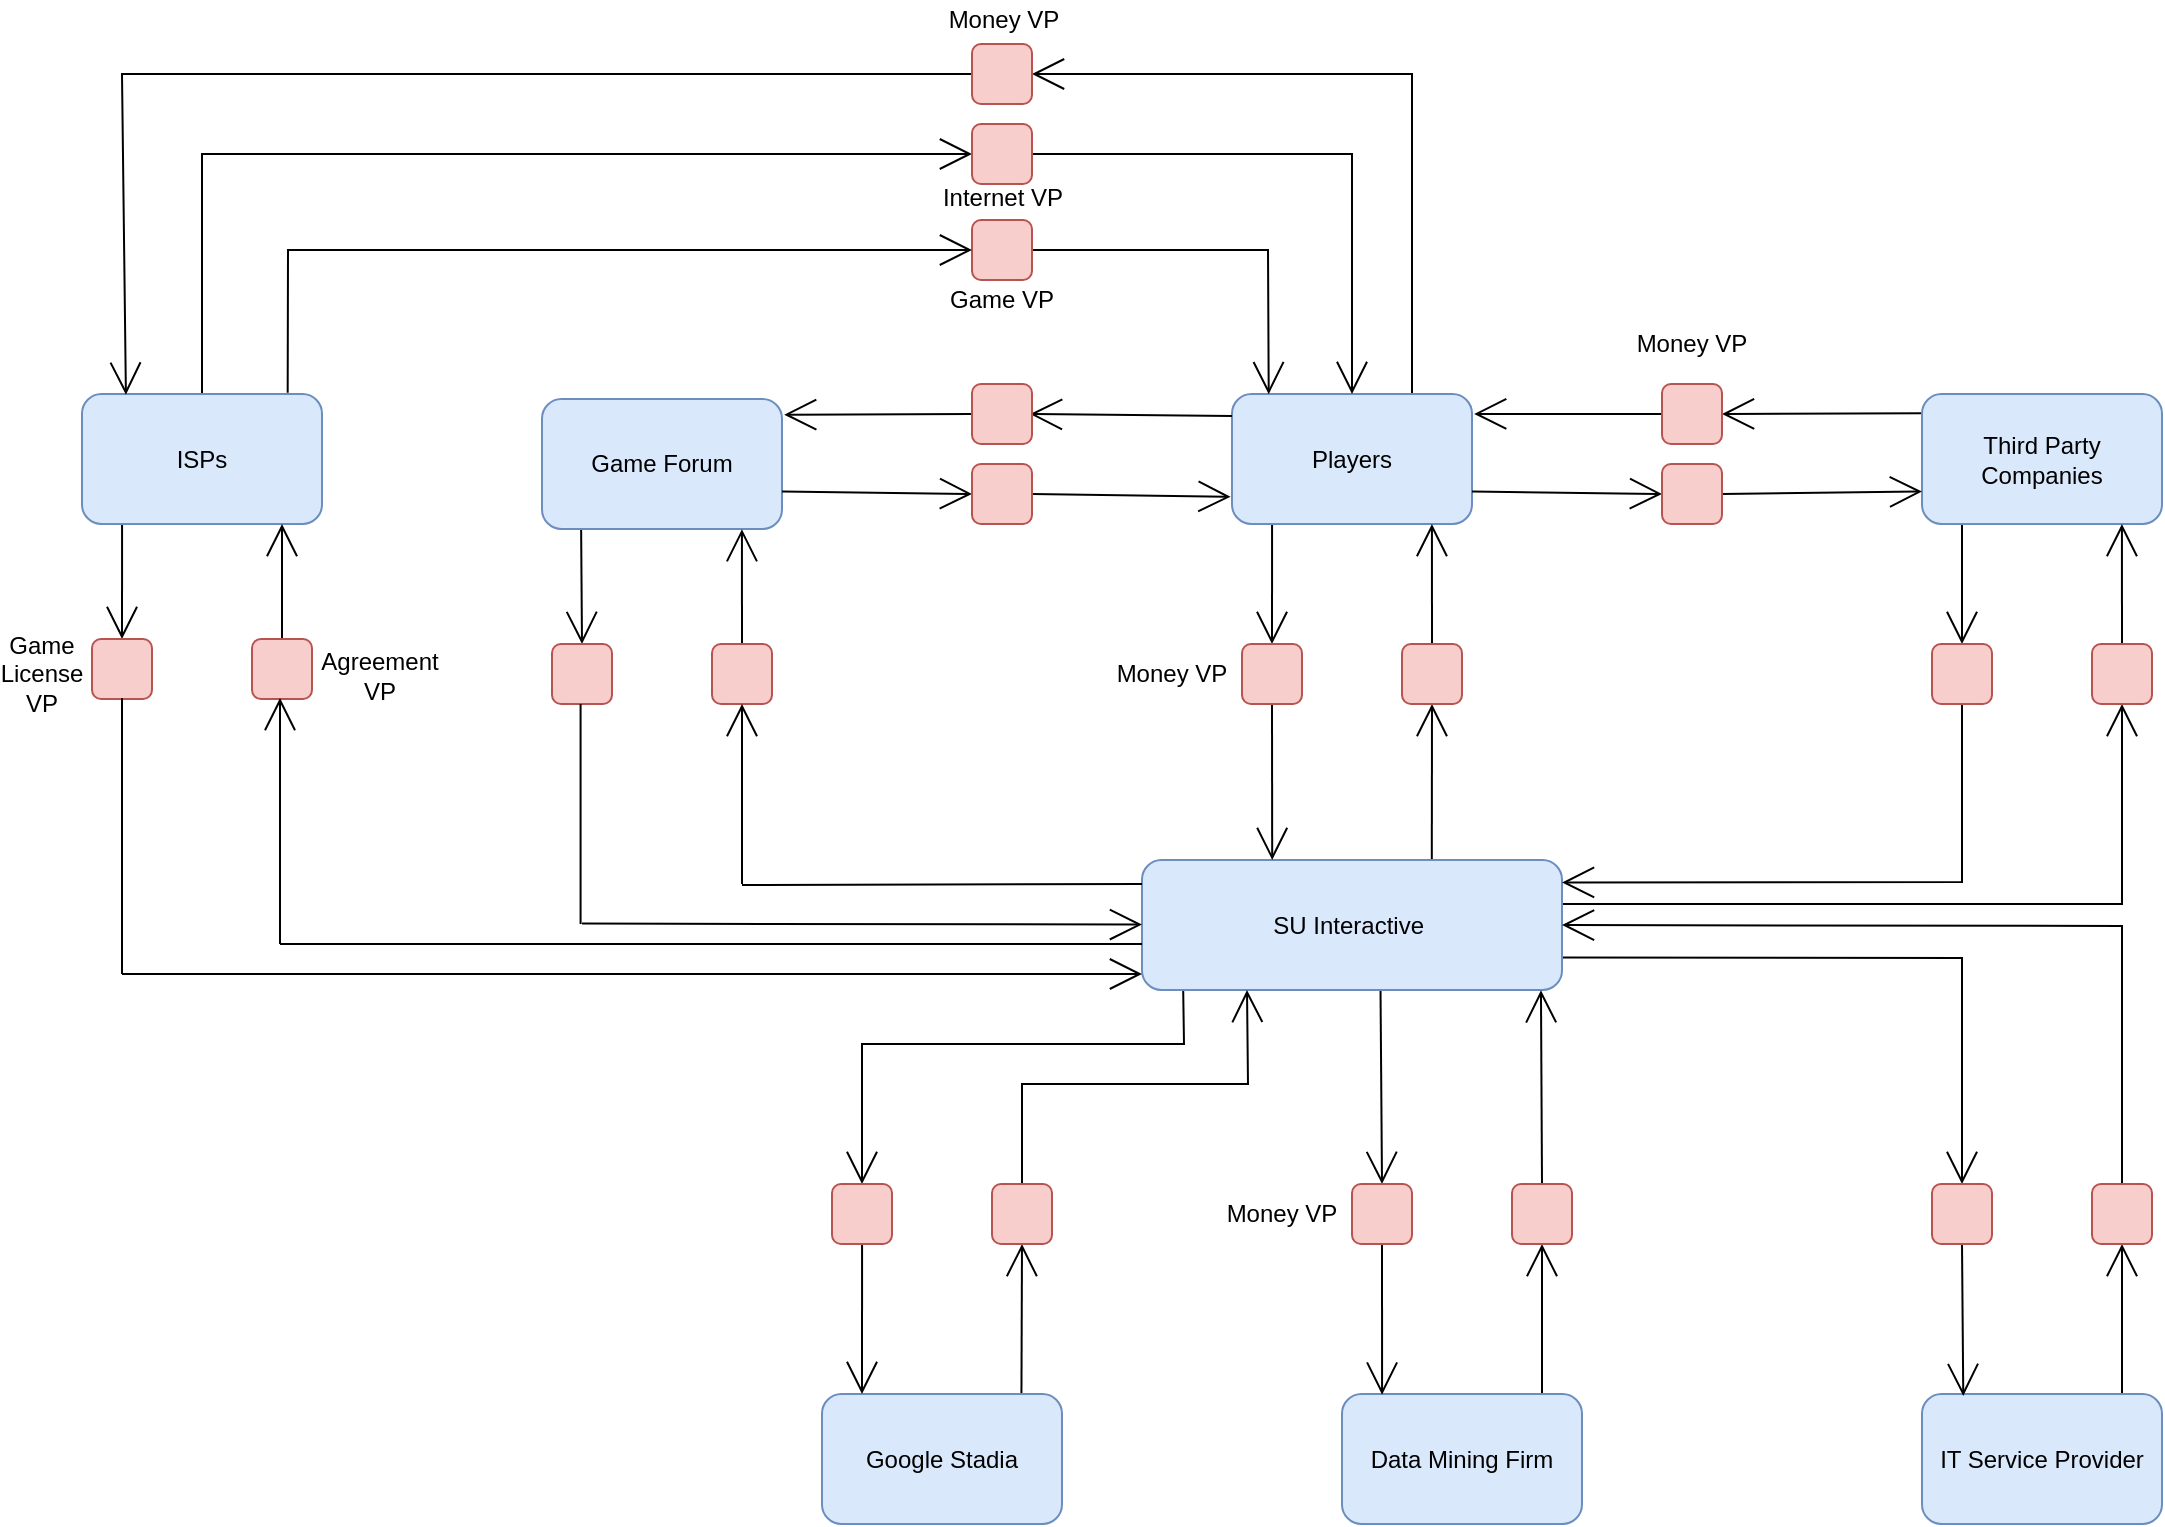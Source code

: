 <mxfile version="15.3.5" type="github">
  <diagram id="YZgY8PRbevDKH5y3TZCo" name="Page-1">
    <mxGraphModel dx="1702" dy="390" grid="1" gridSize="10" guides="1" tooltips="1" connect="1" arrows="1" fold="1" page="1" pageScale="1" pageWidth="850" pageHeight="1100" math="0" shadow="0">
      <root>
        <mxCell id="0" />
        <mxCell id="1" parent="0" />
        <mxCell id="_d9_GQ4u8QB0am2_EuMo-89" style="edgeStyle=none;rounded=0;jumpSize=1;orthogonalLoop=1;jettySize=auto;html=1;entryX=0.5;entryY=1;entryDx=0;entryDy=0;endArrow=open;startSize=14;endSize=14;sourcePerimeterSpacing=8;targetPerimeterSpacing=8;" edge="1" parent="1" target="WiA4mhiuNk-QAXQjQzbL-15">
          <mxGeometry relative="1" as="geometry">
            <mxPoint x="810" y="765" as="sourcePoint" />
          </mxGeometry>
        </mxCell>
        <mxCell id="WiA4mhiuNk-QAXQjQzbL-6" value="IT Service Provider" style="rounded=1;whiteSpace=wrap;html=1;hachureGap=4;pointerEvents=0;fillColor=#dae8fc;strokeColor=#6c8ebf;" parent="1" vertex="1">
          <mxGeometry x="710" y="765" width="120" height="65" as="geometry" />
        </mxCell>
        <mxCell id="WiA4mhiuNk-QAXQjQzbL-7" style="edgeStyle=none;curved=1;rounded=0;orthogonalLoop=1;jettySize=auto;html=1;endArrow=open;startSize=14;endSize=14;sourcePerimeterSpacing=8;targetPerimeterSpacing=8;exitX=0.69;exitY=0;exitDx=0;exitDy=0;exitPerimeter=0;entryX=0.5;entryY=1;entryDx=0;entryDy=0;" parent="1" source="WiA4mhiuNk-QAXQjQzbL-1" target="WiA4mhiuNk-QAXQjQzbL-8" edge="1">
          <mxGeometry relative="1" as="geometry">
            <mxPoint x="440" y="470" as="targetPoint" />
            <mxPoint x="480" y="492" as="sourcePoint" />
            <Array as="points" />
          </mxGeometry>
        </mxCell>
        <mxCell id="_d9_GQ4u8QB0am2_EuMo-30" value="" style="edgeStyle=none;rounded=0;jumpSize=1;orthogonalLoop=1;jettySize=auto;html=1;endArrow=open;startSize=14;endSize=14;sourcePerimeterSpacing=8;targetPerimeterSpacing=8;exitX=0.306;exitY=1.001;exitDx=0;exitDy=0;exitPerimeter=0;entryX=0.5;entryY=0;entryDx=0;entryDy=0;" edge="1" parent="1" target="WiA4mhiuNk-QAXQjQzbL-18">
          <mxGeometry relative="1" as="geometry">
            <mxPoint x="439.26" y="563.065" as="sourcePoint" />
          </mxGeometry>
        </mxCell>
        <mxCell id="_d9_GQ4u8QB0am2_EuMo-59" style="edgeStyle=none;rounded=0;jumpSize=1;orthogonalLoop=1;jettySize=auto;html=1;exitX=0.098;exitY=0.985;exitDx=0;exitDy=0;entryX=0.5;entryY=0;entryDx=0;entryDy=0;endArrow=open;startSize=14;endSize=14;sourcePerimeterSpacing=8;targetPerimeterSpacing=8;exitPerimeter=0;" edge="1" parent="1" source="WiA4mhiuNk-QAXQjQzbL-1" target="LYS-56mlYmuFWo8kIEcu-23">
          <mxGeometry relative="1" as="geometry">
            <Array as="points">
              <mxPoint x="341" y="590" />
              <mxPoint x="180" y="590" />
            </Array>
          </mxGeometry>
        </mxCell>
        <mxCell id="_d9_GQ4u8QB0am2_EuMo-84" style="edgeStyle=none;rounded=0;jumpSize=1;orthogonalLoop=1;jettySize=auto;html=1;exitX=1.002;exitY=0.338;exitDx=0;exitDy=0;entryX=0.5;entryY=1;entryDx=0;entryDy=0;endArrow=open;startSize=14;endSize=14;sourcePerimeterSpacing=8;targetPerimeterSpacing=8;exitPerimeter=0;" edge="1" parent="1" source="WiA4mhiuNk-QAXQjQzbL-1" target="LYS-56mlYmuFWo8kIEcu-3">
          <mxGeometry relative="1" as="geometry">
            <Array as="points">
              <mxPoint x="810" y="520" />
            </Array>
          </mxGeometry>
        </mxCell>
        <mxCell id="_d9_GQ4u8QB0am2_EuMo-86" style="edgeStyle=none;rounded=0;jumpSize=1;orthogonalLoop=1;jettySize=auto;html=1;exitX=1;exitY=0.75;exitDx=0;exitDy=0;entryX=0.5;entryY=0;entryDx=0;entryDy=0;endArrow=open;startSize=14;endSize=14;sourcePerimeterSpacing=8;targetPerimeterSpacing=8;" edge="1" parent="1" source="WiA4mhiuNk-QAXQjQzbL-1" target="WiA4mhiuNk-QAXQjQzbL-16">
          <mxGeometry relative="1" as="geometry">
            <Array as="points">
              <mxPoint x="730" y="547" />
            </Array>
          </mxGeometry>
        </mxCell>
        <mxCell id="WiA4mhiuNk-QAXQjQzbL-1" value="SU Interactive&amp;nbsp;" style="rounded=1;whiteSpace=wrap;html=1;hachureGap=4;pointerEvents=0;fillColor=#dae8fc;strokeColor=#6c8ebf;" parent="1" vertex="1">
          <mxGeometry x="320" y="498" width="210" height="65" as="geometry" />
        </mxCell>
        <mxCell id="WiA4mhiuNk-QAXQjQzbL-13" value="" style="edgeStyle=none;curved=1;rounded=0;orthogonalLoop=1;jettySize=auto;html=1;endArrow=open;startSize=14;endSize=14;sourcePerimeterSpacing=8;targetPerimeterSpacing=8;entryX=0.5;entryY=0;entryDx=0;entryDy=0;exitX=0.167;exitY=1;exitDx=0;exitDy=0;exitPerimeter=0;" parent="1" source="WiA4mhiuNk-QAXQjQzbL-2" target="WiA4mhiuNk-QAXQjQzbL-9" edge="1">
          <mxGeometry relative="1" as="geometry" />
        </mxCell>
        <mxCell id="_d9_GQ4u8QB0am2_EuMo-69" style="edgeStyle=none;rounded=0;jumpSize=1;orthogonalLoop=1;jettySize=auto;html=1;exitX=0.75;exitY=0;exitDx=0;exitDy=0;entryX=1;entryY=0.5;entryDx=0;entryDy=0;endArrow=open;startSize=14;endSize=14;sourcePerimeterSpacing=8;targetPerimeterSpacing=8;" edge="1" parent="1" source="WiA4mhiuNk-QAXQjQzbL-2" target="_d9_GQ4u8QB0am2_EuMo-62">
          <mxGeometry relative="1" as="geometry">
            <Array as="points">
              <mxPoint x="455" y="105" />
            </Array>
          </mxGeometry>
        </mxCell>
        <mxCell id="_d9_GQ4u8QB0am2_EuMo-78" style="edgeStyle=none;rounded=0;jumpSize=1;orthogonalLoop=1;jettySize=auto;html=1;exitX=0;exitY=0.5;exitDx=0;exitDy=0;entryX=1.009;entryY=0.153;entryDx=0;entryDy=0;endArrow=open;startSize=14;endSize=14;sourcePerimeterSpacing=8;targetPerimeterSpacing=8;entryPerimeter=0;" edge="1" parent="1" source="_d9_GQ4u8QB0am2_EuMo-16" target="WiA4mhiuNk-QAXQjQzbL-2">
          <mxGeometry relative="1" as="geometry" />
        </mxCell>
        <mxCell id="WiA4mhiuNk-QAXQjQzbL-2" value="Players" style="rounded=1;whiteSpace=wrap;html=1;hachureGap=4;pointerEvents=0;fillColor=#dae8fc;strokeColor=#6c8ebf;" parent="1" vertex="1">
          <mxGeometry x="365" y="265" width="120" height="65" as="geometry" />
        </mxCell>
        <mxCell id="_d9_GQ4u8QB0am2_EuMo-56" value="" style="edgeStyle=none;rounded=0;jumpSize=1;orthogonalLoop=1;jettySize=auto;html=1;endArrow=open;startSize=14;endSize=14;sourcePerimeterSpacing=8;targetPerimeterSpacing=8;exitX=0.167;exitY=0.997;exitDx=0;exitDy=0;entryX=0.5;entryY=0;entryDx=0;entryDy=0;exitPerimeter=0;" edge="1" parent="1" source="WiA4mhiuNk-QAXQjQzbL-3" target="LYS-56mlYmuFWo8kIEcu-2">
          <mxGeometry relative="1" as="geometry" />
        </mxCell>
        <mxCell id="_d9_GQ4u8QB0am2_EuMo-64" style="edgeStyle=none;rounded=0;jumpSize=1;orthogonalLoop=1;jettySize=auto;html=1;exitX=0.5;exitY=0;exitDx=0;exitDy=0;entryX=0;entryY=0.5;entryDx=0;entryDy=0;endArrow=open;startSize=14;endSize=14;sourcePerimeterSpacing=8;targetPerimeterSpacing=8;" edge="1" parent="1" source="WiA4mhiuNk-QAXQjQzbL-3" target="_d9_GQ4u8QB0am2_EuMo-61">
          <mxGeometry relative="1" as="geometry">
            <Array as="points">
              <mxPoint x="-150" y="145" />
            </Array>
          </mxGeometry>
        </mxCell>
        <mxCell id="WiA4mhiuNk-QAXQjQzbL-3" value="ISPs" style="rounded=1;whiteSpace=wrap;html=1;hachureGap=4;pointerEvents=0;fillColor=#dae8fc;strokeColor=#6c8ebf;" parent="1" vertex="1">
          <mxGeometry x="-210" y="265" width="120" height="65" as="geometry" />
        </mxCell>
        <mxCell id="_d9_GQ4u8QB0am2_EuMo-81" style="edgeStyle=none;rounded=0;jumpSize=1;orthogonalLoop=1;jettySize=auto;html=1;exitX=0.014;exitY=0.149;exitDx=0;exitDy=0;entryX=1;entryY=0.5;entryDx=0;entryDy=0;endArrow=open;startSize=14;endSize=14;sourcePerimeterSpacing=8;targetPerimeterSpacing=8;exitPerimeter=0;" edge="1" parent="1" source="WiA4mhiuNk-QAXQjQzbL-4" target="_d9_GQ4u8QB0am2_EuMo-16">
          <mxGeometry relative="1" as="geometry" />
        </mxCell>
        <mxCell id="_d9_GQ4u8QB0am2_EuMo-82" style="edgeStyle=none;rounded=0;jumpSize=1;orthogonalLoop=1;jettySize=auto;html=1;entryX=0.5;entryY=0;entryDx=0;entryDy=0;endArrow=open;startSize=14;endSize=14;sourcePerimeterSpacing=8;targetPerimeterSpacing=8;" edge="1" parent="1" target="LYS-56mlYmuFWo8kIEcu-4">
          <mxGeometry relative="1" as="geometry">
            <mxPoint x="730" y="330" as="sourcePoint" />
          </mxGeometry>
        </mxCell>
        <mxCell id="WiA4mhiuNk-QAXQjQzbL-4" value="Third Party Companies" style="rounded=1;whiteSpace=wrap;html=1;hachureGap=4;pointerEvents=0;fillColor=#dae8fc;strokeColor=#6c8ebf;" parent="1" vertex="1">
          <mxGeometry x="710" y="265" width="120" height="65" as="geometry" />
        </mxCell>
        <mxCell id="_d9_GQ4u8QB0am2_EuMo-31" value="" style="edgeStyle=none;rounded=0;jumpSize=1;orthogonalLoop=1;jettySize=auto;html=1;endArrow=open;startSize=14;endSize=14;sourcePerimeterSpacing=8;targetPerimeterSpacing=8;entryX=0.5;entryY=1;entryDx=0;entryDy=0;" edge="1" parent="1" target="WiA4mhiuNk-QAXQjQzbL-17">
          <mxGeometry relative="1" as="geometry">
            <mxPoint x="520" y="765" as="sourcePoint" />
          </mxGeometry>
        </mxCell>
        <mxCell id="WiA4mhiuNk-QAXQjQzbL-5" value="Data Mining Firm" style="rounded=1;whiteSpace=wrap;html=1;hachureGap=4;pointerEvents=0;fillColor=#dae8fc;strokeColor=#6c8ebf;" parent="1" vertex="1">
          <mxGeometry x="420" y="765" width="120" height="65" as="geometry" />
        </mxCell>
        <mxCell id="WiA4mhiuNk-QAXQjQzbL-12" value="" style="edgeStyle=none;curved=1;rounded=0;orthogonalLoop=1;jettySize=auto;html=1;endArrow=open;startSize=14;endSize=14;sourcePerimeterSpacing=8;targetPerimeterSpacing=8;exitX=0.5;exitY=0;exitDx=0;exitDy=0;entryX=0.833;entryY=1;entryDx=0;entryDy=0;entryPerimeter=0;" parent="1" source="WiA4mhiuNk-QAXQjQzbL-8" target="WiA4mhiuNk-QAXQjQzbL-2" edge="1">
          <mxGeometry relative="1" as="geometry">
            <mxPoint x="490" y="370" as="targetPoint" />
          </mxGeometry>
        </mxCell>
        <mxCell id="WiA4mhiuNk-QAXQjQzbL-8" value="" style="rounded=1;whiteSpace=wrap;html=1;hachureGap=4;pointerEvents=0;fillColor=#f8cecc;strokeColor=#b85450;" parent="1" vertex="1">
          <mxGeometry x="450" y="390" width="30" height="30" as="geometry" />
        </mxCell>
        <mxCell id="WiA4mhiuNk-QAXQjQzbL-14" value="" style="edgeStyle=none;curved=1;rounded=0;orthogonalLoop=1;jettySize=auto;html=1;endArrow=open;startSize=14;endSize=14;sourcePerimeterSpacing=8;targetPerimeterSpacing=8;exitX=0.5;exitY=1;exitDx=0;exitDy=0;entryX=0.31;entryY=0;entryDx=0;entryDy=0;entryPerimeter=0;" parent="1" source="WiA4mhiuNk-QAXQjQzbL-9" target="WiA4mhiuNk-QAXQjQzbL-1" edge="1">
          <mxGeometry relative="1" as="geometry" />
        </mxCell>
        <mxCell id="WiA4mhiuNk-QAXQjQzbL-9" value="" style="rounded=1;whiteSpace=wrap;html=1;hachureGap=4;pointerEvents=0;fillColor=#f8cecc;strokeColor=#b85450;" parent="1" vertex="1">
          <mxGeometry x="370" y="390" width="30" height="30" as="geometry" />
        </mxCell>
        <mxCell id="_d9_GQ4u8QB0am2_EuMo-87" style="edgeStyle=none;rounded=0;jumpSize=1;orthogonalLoop=1;jettySize=auto;html=1;exitX=0.5;exitY=0;exitDx=0;exitDy=0;entryX=1;entryY=0.5;entryDx=0;entryDy=0;endArrow=open;startSize=14;endSize=14;sourcePerimeterSpacing=8;targetPerimeterSpacing=8;" edge="1" parent="1" source="WiA4mhiuNk-QAXQjQzbL-15" target="WiA4mhiuNk-QAXQjQzbL-1">
          <mxGeometry relative="1" as="geometry">
            <Array as="points">
              <mxPoint x="810" y="531" />
            </Array>
          </mxGeometry>
        </mxCell>
        <mxCell id="WiA4mhiuNk-QAXQjQzbL-15" value="" style="rounded=1;whiteSpace=wrap;html=1;hachureGap=4;pointerEvents=0;fillColor=#f8cecc;strokeColor=#b85450;" parent="1" vertex="1">
          <mxGeometry x="795" y="660" width="30" height="30" as="geometry" />
        </mxCell>
        <mxCell id="_d9_GQ4u8QB0am2_EuMo-88" style="edgeStyle=none;rounded=0;jumpSize=1;orthogonalLoop=1;jettySize=auto;html=1;exitX=0.5;exitY=1;exitDx=0;exitDy=0;entryX=0.172;entryY=0.015;entryDx=0;entryDy=0;entryPerimeter=0;endArrow=open;startSize=14;endSize=14;sourcePerimeterSpacing=8;targetPerimeterSpacing=8;" edge="1" parent="1" source="WiA4mhiuNk-QAXQjQzbL-16" target="WiA4mhiuNk-QAXQjQzbL-6">
          <mxGeometry relative="1" as="geometry" />
        </mxCell>
        <mxCell id="WiA4mhiuNk-QAXQjQzbL-16" value="" style="rounded=1;whiteSpace=wrap;html=1;hachureGap=4;pointerEvents=0;fillColor=#f8cecc;strokeColor=#b85450;" parent="1" vertex="1">
          <mxGeometry x="715" y="660" width="30" height="30" as="geometry" />
        </mxCell>
        <mxCell id="_d9_GQ4u8QB0am2_EuMo-32" value="" style="edgeStyle=none;rounded=0;jumpSize=1;orthogonalLoop=1;jettySize=auto;html=1;endArrow=open;startSize=14;endSize=14;sourcePerimeterSpacing=8;targetPerimeterSpacing=8;exitX=0.5;exitY=0;exitDx=0;exitDy=0;entryX=0.688;entryY=1.002;entryDx=0;entryDy=0;entryPerimeter=0;" edge="1" parent="1" source="WiA4mhiuNk-QAXQjQzbL-17">
          <mxGeometry relative="1" as="geometry">
            <mxPoint x="519.48" y="563.13" as="targetPoint" />
          </mxGeometry>
        </mxCell>
        <mxCell id="WiA4mhiuNk-QAXQjQzbL-17" value="" style="rounded=1;whiteSpace=wrap;html=1;hachureGap=4;pointerEvents=0;fillColor=#f8cecc;strokeColor=#b85450;" parent="1" vertex="1">
          <mxGeometry x="505" y="660" width="30" height="30" as="geometry" />
        </mxCell>
        <mxCell id="_d9_GQ4u8QB0am2_EuMo-29" value="" style="edgeStyle=none;rounded=0;jumpSize=1;orthogonalLoop=1;jettySize=auto;html=1;endArrow=open;startSize=14;endSize=14;sourcePerimeterSpacing=8;targetPerimeterSpacing=8;exitX=0.5;exitY=1;exitDx=0;exitDy=0;entryX=0.167;entryY=0.005;entryDx=0;entryDy=0;entryPerimeter=0;" edge="1" parent="1" source="WiA4mhiuNk-QAXQjQzbL-18" target="WiA4mhiuNk-QAXQjQzbL-5">
          <mxGeometry relative="1" as="geometry">
            <mxPoint x="440" y="760" as="targetPoint" />
          </mxGeometry>
        </mxCell>
        <mxCell id="WiA4mhiuNk-QAXQjQzbL-18" value="" style="rounded=1;whiteSpace=wrap;html=1;hachureGap=4;pointerEvents=0;fillColor=#f8cecc;strokeColor=#b85450;" parent="1" vertex="1">
          <mxGeometry x="425" y="660" width="30" height="30" as="geometry" />
        </mxCell>
        <mxCell id="_d9_GQ4u8QB0am2_EuMo-55" value="" style="edgeStyle=none;rounded=0;jumpSize=1;orthogonalLoop=1;jettySize=auto;html=1;endArrow=open;startSize=14;endSize=14;sourcePerimeterSpacing=8;targetPerimeterSpacing=8;exitX=0.5;exitY=0;exitDx=0;exitDy=0;" edge="1" parent="1" source="LYS-56mlYmuFWo8kIEcu-1">
          <mxGeometry relative="1" as="geometry">
            <mxPoint x="-110" y="330" as="targetPoint" />
          </mxGeometry>
        </mxCell>
        <mxCell id="LYS-56mlYmuFWo8kIEcu-1" value="" style="rounded=1;whiteSpace=wrap;html=1;hachureGap=4;pointerEvents=0;fillColor=#f8cecc;strokeColor=#b85450;" parent="1" vertex="1">
          <mxGeometry x="-125" y="387.5" width="30" height="30" as="geometry" />
        </mxCell>
        <mxCell id="LYS-56mlYmuFWo8kIEcu-2" value="" style="rounded=1;whiteSpace=wrap;html=1;hachureGap=4;pointerEvents=0;fillColor=#f8cecc;strokeColor=#b85450;" parent="1" vertex="1">
          <mxGeometry x="-205" y="387.5" width="30" height="30" as="geometry" />
        </mxCell>
        <mxCell id="_d9_GQ4u8QB0am2_EuMo-85" style="edgeStyle=none;rounded=0;jumpSize=1;orthogonalLoop=1;jettySize=auto;html=1;exitX=0.5;exitY=0;exitDx=0;exitDy=0;entryX=0.833;entryY=1;entryDx=0;entryDy=0;entryPerimeter=0;endArrow=open;startSize=14;endSize=14;sourcePerimeterSpacing=8;targetPerimeterSpacing=8;" edge="1" parent="1" source="LYS-56mlYmuFWo8kIEcu-3" target="WiA4mhiuNk-QAXQjQzbL-4">
          <mxGeometry relative="1" as="geometry" />
        </mxCell>
        <mxCell id="LYS-56mlYmuFWo8kIEcu-3" value="" style="rounded=1;whiteSpace=wrap;html=1;hachureGap=4;pointerEvents=0;fillColor=#f8cecc;strokeColor=#b85450;" parent="1" vertex="1">
          <mxGeometry x="795" y="390" width="30" height="30" as="geometry" />
        </mxCell>
        <mxCell id="_d9_GQ4u8QB0am2_EuMo-83" style="edgeStyle=none;rounded=0;jumpSize=1;orthogonalLoop=1;jettySize=auto;html=1;exitX=0.5;exitY=1;exitDx=0;exitDy=0;entryX=1;entryY=0.25;entryDx=0;entryDy=0;endArrow=open;startSize=14;endSize=14;sourcePerimeterSpacing=8;targetPerimeterSpacing=8;" edge="1" parent="1">
          <mxGeometry relative="1" as="geometry">
            <mxPoint x="730" y="415" as="sourcePoint" />
            <mxPoint x="530" y="509.25" as="targetPoint" />
            <Array as="points">
              <mxPoint x="730" y="509" />
            </Array>
          </mxGeometry>
        </mxCell>
        <mxCell id="LYS-56mlYmuFWo8kIEcu-4" value="" style="rounded=1;whiteSpace=wrap;html=1;hachureGap=4;pointerEvents=0;fillColor=#f8cecc;strokeColor=#b85450;" parent="1" vertex="1">
          <mxGeometry x="715" y="390" width="30" height="30" as="geometry" />
        </mxCell>
        <mxCell id="_d9_GQ4u8QB0am2_EuMo-48" value="" style="edgeStyle=none;rounded=0;jumpSize=1;orthogonalLoop=1;jettySize=auto;html=1;endArrow=open;startSize=14;endSize=14;sourcePerimeterSpacing=8;targetPerimeterSpacing=8;entryX=0.5;entryY=1;entryDx=0;entryDy=0;exitX=0.831;exitY=0.023;exitDx=0;exitDy=0;exitPerimeter=0;" edge="1" parent="1" source="LYS-56mlYmuFWo8kIEcu-21" target="LYS-56mlYmuFWo8kIEcu-22">
          <mxGeometry relative="1" as="geometry" />
        </mxCell>
        <mxCell id="LYS-56mlYmuFWo8kIEcu-21" value="Google Stadia" style="rounded=1;whiteSpace=wrap;html=1;hachureGap=4;pointerEvents=0;fillColor=#dae8fc;strokeColor=#6c8ebf;" parent="1" vertex="1">
          <mxGeometry x="160" y="765" width="120" height="65" as="geometry" />
        </mxCell>
        <mxCell id="_d9_GQ4u8QB0am2_EuMo-60" style="edgeStyle=none;rounded=0;jumpSize=1;orthogonalLoop=1;jettySize=auto;html=1;exitX=0.5;exitY=0;exitDx=0;exitDy=0;entryX=0.25;entryY=1;entryDx=0;entryDy=0;endArrow=open;startSize=14;endSize=14;sourcePerimeterSpacing=8;targetPerimeterSpacing=8;" edge="1" parent="1" source="LYS-56mlYmuFWo8kIEcu-22" target="WiA4mhiuNk-QAXQjQzbL-1">
          <mxGeometry relative="1" as="geometry">
            <Array as="points">
              <mxPoint x="260" y="610" />
              <mxPoint x="373" y="610" />
            </Array>
          </mxGeometry>
        </mxCell>
        <mxCell id="LYS-56mlYmuFWo8kIEcu-22" value="" style="rounded=1;whiteSpace=wrap;html=1;hachureGap=4;pointerEvents=0;fillColor=#f8cecc;strokeColor=#b85450;" parent="1" vertex="1">
          <mxGeometry x="245" y="660" width="30" height="30" as="geometry" />
        </mxCell>
        <mxCell id="_d9_GQ4u8QB0am2_EuMo-47" value="" style="edgeStyle=none;rounded=0;jumpSize=1;orthogonalLoop=1;jettySize=auto;html=1;endArrow=open;startSize=14;endSize=14;sourcePerimeterSpacing=8;targetPerimeterSpacing=8;exitX=0.501;exitY=1;exitDx=0;exitDy=0;exitPerimeter=0;" edge="1" parent="1" source="LYS-56mlYmuFWo8kIEcu-23">
          <mxGeometry relative="1" as="geometry">
            <mxPoint x="180" y="765" as="targetPoint" />
          </mxGeometry>
        </mxCell>
        <mxCell id="LYS-56mlYmuFWo8kIEcu-23" value="" style="rounded=1;whiteSpace=wrap;html=1;hachureGap=4;pointerEvents=0;fillColor=#f8cecc;strokeColor=#b85450;" parent="1" vertex="1">
          <mxGeometry x="165" y="660" width="30" height="30" as="geometry" />
        </mxCell>
        <mxCell id="_d9_GQ4u8QB0am2_EuMo-39" value="" style="edgeStyle=none;rounded=0;jumpSize=1;orthogonalLoop=1;jettySize=auto;html=1;endArrow=open;startSize=14;endSize=14;sourcePerimeterSpacing=8;targetPerimeterSpacing=8;entryX=0.5;entryY=0;entryDx=0;entryDy=0;exitX=0.163;exitY=0.991;exitDx=0;exitDy=0;exitPerimeter=0;" edge="1" parent="1" source="LYS-56mlYmuFWo8kIEcu-24" target="LYS-56mlYmuFWo8kIEcu-26">
          <mxGeometry relative="1" as="geometry" />
        </mxCell>
        <mxCell id="LYS-56mlYmuFWo8kIEcu-24" value="Game Forum" style="rounded=1;whiteSpace=wrap;html=1;hachureGap=4;pointerEvents=0;fillColor=#dae8fc;strokeColor=#6c8ebf;" parent="1" vertex="1">
          <mxGeometry x="20" y="267.5" width="120" height="65" as="geometry" />
        </mxCell>
        <mxCell id="_d9_GQ4u8QB0am2_EuMo-40" value="" style="edgeStyle=none;rounded=0;jumpSize=1;orthogonalLoop=1;jettySize=auto;html=1;endArrow=open;startSize=14;endSize=14;sourcePerimeterSpacing=8;targetPerimeterSpacing=8;exitX=0.5;exitY=0;exitDx=0;exitDy=0;entryX=0.833;entryY=1.001;entryDx=0;entryDy=0;entryPerimeter=0;" edge="1" parent="1" source="LYS-56mlYmuFWo8kIEcu-25" target="LYS-56mlYmuFWo8kIEcu-24">
          <mxGeometry relative="1" as="geometry" />
        </mxCell>
        <mxCell id="LYS-56mlYmuFWo8kIEcu-25" value="" style="rounded=1;whiteSpace=wrap;html=1;hachureGap=4;pointerEvents=0;fillColor=#f8cecc;strokeColor=#b85450;" parent="1" vertex="1">
          <mxGeometry x="105" y="390" width="30" height="30" as="geometry" />
        </mxCell>
        <mxCell id="LYS-56mlYmuFWo8kIEcu-26" value="" style="rounded=1;whiteSpace=wrap;html=1;hachureGap=4;pointerEvents=0;fillColor=#f8cecc;strokeColor=#b85450;" parent="1" vertex="1">
          <mxGeometry x="25" y="390" width="30" height="30" as="geometry" />
        </mxCell>
        <mxCell id="_d9_GQ4u8QB0am2_EuMo-79" style="edgeStyle=none;rounded=0;jumpSize=1;orthogonalLoop=1;jettySize=auto;html=1;exitX=1;exitY=0.75;exitDx=0;exitDy=0;entryX=0;entryY=0.5;entryDx=0;entryDy=0;endArrow=open;startSize=14;endSize=14;sourcePerimeterSpacing=8;targetPerimeterSpacing=8;" edge="1" parent="1" source="WiA4mhiuNk-QAXQjQzbL-2" target="_d9_GQ4u8QB0am2_EuMo-15">
          <mxGeometry relative="1" as="geometry" />
        </mxCell>
        <mxCell id="_d9_GQ4u8QB0am2_EuMo-80" style="edgeStyle=none;rounded=0;jumpSize=1;orthogonalLoop=1;jettySize=auto;html=1;exitX=1;exitY=0.5;exitDx=0;exitDy=0;entryX=0;entryY=0.75;entryDx=0;entryDy=0;endArrow=open;startSize=14;endSize=14;sourcePerimeterSpacing=8;targetPerimeterSpacing=8;" edge="1" parent="1" source="_d9_GQ4u8QB0am2_EuMo-15" target="WiA4mhiuNk-QAXQjQzbL-4">
          <mxGeometry relative="1" as="geometry" />
        </mxCell>
        <mxCell id="_d9_GQ4u8QB0am2_EuMo-15" value="" style="rounded=1;whiteSpace=wrap;html=1;hachureGap=4;pointerEvents=0;fillColor=#f8cecc;strokeColor=#b85450;" vertex="1" parent="1">
          <mxGeometry x="580" y="300" width="30" height="30" as="geometry" />
        </mxCell>
        <mxCell id="_d9_GQ4u8QB0am2_EuMo-16" value="" style="rounded=1;whiteSpace=wrap;html=1;hachureGap=4;pointerEvents=0;fillColor=#f8cecc;strokeColor=#b85450;" vertex="1" parent="1">
          <mxGeometry x="580" y="260" width="30" height="30" as="geometry" />
        </mxCell>
        <mxCell id="_d9_GQ4u8QB0am2_EuMo-33" value="" style="edgeStyle=none;rounded=0;orthogonalLoop=1;jettySize=auto;html=1;endArrow=open;startSize=14;endSize=14;sourcePerimeterSpacing=8;targetPerimeterSpacing=8;entryX=0;entryY=0.5;entryDx=0;entryDy=0;exitX=0;exitY=0.5;exitDx=0;exitDy=0;" edge="1" parent="1" source="_d9_GQ4u8QB0am2_EuMo-38">
          <mxGeometry relative="1" as="geometry">
            <mxPoint x="141.08" y="275.335" as="targetPoint" />
          </mxGeometry>
        </mxCell>
        <mxCell id="_d9_GQ4u8QB0am2_EuMo-34" value="" style="edgeStyle=none;rounded=0;orthogonalLoop=1;jettySize=auto;html=1;endArrow=open;startSize=14;endSize=14;sourcePerimeterSpacing=8;targetPerimeterSpacing=8;entryX=1;entryY=0.5;entryDx=0;entryDy=0;exitX=1;exitY=0.5;exitDx=0;exitDy=0;" edge="1" parent="1" source="_d9_GQ4u8QB0am2_EuMo-36">
          <mxGeometry relative="1" as="geometry">
            <mxPoint x="364.28" y="316.415" as="targetPoint" />
          </mxGeometry>
        </mxCell>
        <mxCell id="_d9_GQ4u8QB0am2_EuMo-35" value="" style="edgeStyle=none;rounded=0;orthogonalLoop=1;jettySize=auto;html=1;endArrow=open;startSize=14;endSize=14;sourcePerimeterSpacing=8;targetPerimeterSpacing=8;exitX=0;exitY=0.5;exitDx=0;exitDy=0;entryX=0;entryY=0.5;entryDx=0;entryDy=0;" edge="1" parent="1" target="_d9_GQ4u8QB0am2_EuMo-36">
          <mxGeometry relative="1" as="geometry">
            <mxPoint x="140" y="313.75" as="sourcePoint" />
          </mxGeometry>
        </mxCell>
        <mxCell id="_d9_GQ4u8QB0am2_EuMo-36" value="" style="rounded=1;whiteSpace=wrap;html=1;hachureGap=4;pointerEvents=0;fillColor=#f8cecc;strokeColor=#b85450;" vertex="1" parent="1">
          <mxGeometry x="235" y="300" width="30" height="30" as="geometry" />
        </mxCell>
        <mxCell id="_d9_GQ4u8QB0am2_EuMo-37" value="" style="edgeStyle=none;rounded=0;orthogonalLoop=1;jettySize=auto;html=1;endArrow=open;startSize=14;endSize=14;sourcePerimeterSpacing=8;targetPerimeterSpacing=8;exitX=1;exitY=0.5;exitDx=0;exitDy=0;" edge="1" parent="1">
          <mxGeometry relative="1" as="geometry">
            <mxPoint x="365" y="276.0" as="sourcePoint" />
            <mxPoint x="264" y="275" as="targetPoint" />
          </mxGeometry>
        </mxCell>
        <mxCell id="_d9_GQ4u8QB0am2_EuMo-38" value="" style="rounded=1;whiteSpace=wrap;html=1;hachureGap=4;pointerEvents=0;fillColor=#f8cecc;strokeColor=#b85450;" vertex="1" parent="1">
          <mxGeometry x="235" y="260" width="30" height="30" as="geometry" />
        </mxCell>
        <mxCell id="_d9_GQ4u8QB0am2_EuMo-41" value="" style="edgeStyle=none;rounded=0;orthogonalLoop=1;jettySize=auto;html=1;endArrow=open;startSize=14;endSize=14;sourcePerimeterSpacing=8;targetPerimeterSpacing=8;entryX=1;entryY=0.5;entryDx=0;entryDy=0;" edge="1" parent="1">
          <mxGeometry relative="1" as="geometry">
            <mxPoint x="40" y="529.79" as="sourcePoint" />
            <mxPoint x="320" y="530.29" as="targetPoint" />
          </mxGeometry>
        </mxCell>
        <mxCell id="_d9_GQ4u8QB0am2_EuMo-42" value="" style="edgeStyle=none;rounded=0;orthogonalLoop=1;jettySize=auto;html=1;endArrow=open;startSize=14;endSize=14;sourcePerimeterSpacing=8;targetPerimeterSpacing=8;entryX=0.5;entryY=1;entryDx=0;entryDy=0;" edge="1" parent="1">
          <mxGeometry relative="1" as="geometry">
            <mxPoint x="120" y="510.0" as="sourcePoint" />
            <mxPoint x="120" y="420" as="targetPoint" />
          </mxGeometry>
        </mxCell>
        <mxCell id="_d9_GQ4u8QB0am2_EuMo-43" value="" style="endArrow=none;html=1;startSize=14;endSize=14;sourcePerimeterSpacing=8;targetPerimeterSpacing=8;exitX=1;exitY=0.5;exitDx=0;exitDy=0;" edge="1" parent="1">
          <mxGeometry width="50" height="50" relative="1" as="geometry">
            <mxPoint x="320" y="510.0" as="sourcePoint" />
            <mxPoint x="120" y="510.5" as="targetPoint" />
          </mxGeometry>
        </mxCell>
        <mxCell id="_d9_GQ4u8QB0am2_EuMo-44" value="" style="endArrow=none;html=1;startSize=14;endSize=14;sourcePerimeterSpacing=8;targetPerimeterSpacing=8;entryX=0.5;entryY=1;entryDx=0;entryDy=0;" edge="1" parent="1">
          <mxGeometry width="50" height="50" relative="1" as="geometry">
            <mxPoint x="39.29" y="420" as="sourcePoint" />
            <mxPoint x="39.29" y="530" as="targetPoint" />
          </mxGeometry>
        </mxCell>
        <mxCell id="_d9_GQ4u8QB0am2_EuMo-49" value="" style="edgeStyle=none;rounded=0;orthogonalLoop=1;jettySize=auto;html=1;endArrow=open;startSize=14;endSize=14;sourcePerimeterSpacing=8;targetPerimeterSpacing=8;entryX=0.5;entryY=0;entryDx=0;entryDy=0;" edge="1" parent="1">
          <mxGeometry relative="1" as="geometry">
            <mxPoint x="-111" y="540" as="sourcePoint" />
            <mxPoint x="-111" y="417" as="targetPoint" />
          </mxGeometry>
        </mxCell>
        <mxCell id="_d9_GQ4u8QB0am2_EuMo-50" value="" style="endArrow=none;html=1;startSize=14;endSize=14;sourcePerimeterSpacing=8;targetPerimeterSpacing=8;" edge="1" parent="1">
          <mxGeometry width="50" height="50" relative="1" as="geometry">
            <mxPoint x="-111" y="540" as="sourcePoint" />
            <mxPoint x="320" y="540" as="targetPoint" />
          </mxGeometry>
        </mxCell>
        <mxCell id="_d9_GQ4u8QB0am2_EuMo-51" value="" style="edgeStyle=none;rounded=0;orthogonalLoop=1;jettySize=auto;html=1;endArrow=open;startSize=14;endSize=14;sourcePerimeterSpacing=8;targetPerimeterSpacing=8;entryX=1;entryY=0.5;entryDx=0;entryDy=0;" edge="1" parent="1">
          <mxGeometry relative="1" as="geometry">
            <mxPoint x="-190" y="555" as="sourcePoint" />
            <mxPoint x="320" y="555" as="targetPoint" />
          </mxGeometry>
        </mxCell>
        <mxCell id="_d9_GQ4u8QB0am2_EuMo-53" value="" style="endArrow=none;html=1;startSize=14;endSize=14;sourcePerimeterSpacing=8;targetPerimeterSpacing=8;jumpSize=1;" edge="1" parent="1">
          <mxGeometry width="50" height="50" relative="1" as="geometry">
            <mxPoint x="-190" y="555" as="sourcePoint" />
            <mxPoint x="-190" y="417" as="targetPoint" />
          </mxGeometry>
        </mxCell>
        <mxCell id="_d9_GQ4u8QB0am2_EuMo-68" style="edgeStyle=none;rounded=0;jumpSize=1;orthogonalLoop=1;jettySize=auto;html=1;exitX=1;exitY=0.5;exitDx=0;exitDy=0;endArrow=open;startSize=14;endSize=14;sourcePerimeterSpacing=8;targetPerimeterSpacing=8;entryX=0.5;entryY=0;entryDx=0;entryDy=0;" edge="1" parent="1" source="_d9_GQ4u8QB0am2_EuMo-61" target="WiA4mhiuNk-QAXQjQzbL-2">
          <mxGeometry relative="1" as="geometry">
            <mxPoint x="390" y="265" as="targetPoint" />
            <Array as="points">
              <mxPoint x="425" y="145" />
            </Array>
          </mxGeometry>
        </mxCell>
        <mxCell id="_d9_GQ4u8QB0am2_EuMo-61" value="" style="rounded=1;whiteSpace=wrap;html=1;hachureGap=4;pointerEvents=0;fillColor=#f8cecc;strokeColor=#b85450;" vertex="1" parent="1">
          <mxGeometry x="235" y="130" width="30" height="30" as="geometry" />
        </mxCell>
        <mxCell id="_d9_GQ4u8QB0am2_EuMo-65" style="edgeStyle=none;rounded=0;jumpSize=1;orthogonalLoop=1;jettySize=auto;html=1;exitX=0;exitY=0.5;exitDx=0;exitDy=0;endArrow=open;startSize=14;endSize=14;sourcePerimeterSpacing=8;targetPerimeterSpacing=8;entryX=0.183;entryY=0.005;entryDx=0;entryDy=0;entryPerimeter=0;" edge="1" parent="1" source="_d9_GQ4u8QB0am2_EuMo-62" target="WiA4mhiuNk-QAXQjQzbL-3">
          <mxGeometry relative="1" as="geometry">
            <mxPoint x="-191" y="260" as="targetPoint" />
            <Array as="points">
              <mxPoint x="-190" y="105" />
            </Array>
          </mxGeometry>
        </mxCell>
        <mxCell id="_d9_GQ4u8QB0am2_EuMo-62" value="" style="rounded=1;whiteSpace=wrap;html=1;hachureGap=4;pointerEvents=0;fillColor=#f8cecc;strokeColor=#b85450;" vertex="1" parent="1">
          <mxGeometry x="235" y="90" width="30" height="30" as="geometry" />
        </mxCell>
        <mxCell id="_d9_GQ4u8QB0am2_EuMo-70" value="Game License VP" style="text;html=1;strokeColor=none;fillColor=none;align=center;verticalAlign=middle;whiteSpace=wrap;rounded=0;hachureGap=4;pointerEvents=0;" vertex="1" parent="1">
          <mxGeometry x="-250" y="395" width="40" height="20" as="geometry" />
        </mxCell>
        <mxCell id="_d9_GQ4u8QB0am2_EuMo-71" value="Agreement VP" style="text;html=1;strokeColor=none;fillColor=none;align=center;verticalAlign=middle;whiteSpace=wrap;rounded=0;hachureGap=4;pointerEvents=0;" vertex="1" parent="1">
          <mxGeometry x="-81" y="396" width="40" height="20" as="geometry" />
        </mxCell>
        <mxCell id="_d9_GQ4u8QB0am2_EuMo-72" value="Internet VP" style="text;html=1;strokeColor=none;fillColor=none;align=center;verticalAlign=middle;whiteSpace=wrap;rounded=0;hachureGap=4;pointerEvents=0;" vertex="1" parent="1">
          <mxGeometry x="217.5" y="157" width="65" height="20" as="geometry" />
        </mxCell>
        <mxCell id="_d9_GQ4u8QB0am2_EuMo-73" value="Money VP" style="text;html=1;strokeColor=none;fillColor=none;align=center;verticalAlign=middle;whiteSpace=wrap;rounded=0;hachureGap=4;pointerEvents=0;" vertex="1" parent="1">
          <mxGeometry x="221" y="68" width="60" height="20" as="geometry" />
        </mxCell>
        <mxCell id="_d9_GQ4u8QB0am2_EuMo-74" value="Money VP" style="text;html=1;strokeColor=none;fillColor=none;align=center;verticalAlign=middle;whiteSpace=wrap;rounded=0;hachureGap=4;pointerEvents=0;" vertex="1" parent="1">
          <mxGeometry x="565" y="230" width="60" height="20" as="geometry" />
        </mxCell>
        <mxCell id="_d9_GQ4u8QB0am2_EuMo-75" value="Money VP" style="text;html=1;strokeColor=none;fillColor=none;align=center;verticalAlign=middle;whiteSpace=wrap;rounded=0;hachureGap=4;pointerEvents=0;" vertex="1" parent="1">
          <mxGeometry x="305" y="395" width="60" height="20" as="geometry" />
        </mxCell>
        <mxCell id="_d9_GQ4u8QB0am2_EuMo-76" value="Money VP" style="text;html=1;strokeColor=none;fillColor=none;align=center;verticalAlign=middle;whiteSpace=wrap;rounded=0;hachureGap=4;pointerEvents=0;" vertex="1" parent="1">
          <mxGeometry x="360" y="665" width="60" height="20" as="geometry" />
        </mxCell>
        <mxCell id="_d9_GQ4u8QB0am2_EuMo-94" style="edgeStyle=none;rounded=0;jumpSize=1;orthogonalLoop=1;jettySize=auto;html=1;exitX=1;exitY=0.5;exitDx=0;exitDy=0;endArrow=open;startSize=14;endSize=14;sourcePerimeterSpacing=8;targetPerimeterSpacing=8;entryX=0.153;entryY=0.001;entryDx=0;entryDy=0;entryPerimeter=0;" edge="1" parent="1" source="_d9_GQ4u8QB0am2_EuMo-92" target="WiA4mhiuNk-QAXQjQzbL-2">
          <mxGeometry relative="1" as="geometry">
            <mxPoint x="380" y="265" as="targetPoint" />
            <Array as="points">
              <mxPoint x="383" y="193" />
            </Array>
          </mxGeometry>
        </mxCell>
        <mxCell id="_d9_GQ4u8QB0am2_EuMo-92" value="" style="rounded=1;whiteSpace=wrap;html=1;hachureGap=4;pointerEvents=0;fillColor=#f8cecc;strokeColor=#b85450;" vertex="1" parent="1">
          <mxGeometry x="235" y="178" width="30" height="30" as="geometry" />
        </mxCell>
        <mxCell id="_d9_GQ4u8QB0am2_EuMo-93" style="edgeStyle=none;rounded=0;jumpSize=1;orthogonalLoop=1;jettySize=auto;html=1;entryX=0;entryY=0.5;entryDx=0;entryDy=0;endArrow=open;startSize=14;endSize=14;sourcePerimeterSpacing=8;targetPerimeterSpacing=8;exitX=0.857;exitY=-0.009;exitDx=0;exitDy=0;exitPerimeter=0;" edge="1" parent="1" source="WiA4mhiuNk-QAXQjQzbL-3" target="_d9_GQ4u8QB0am2_EuMo-92">
          <mxGeometry relative="1" as="geometry">
            <mxPoint x="-107" y="240" as="sourcePoint" />
            <mxPoint x="235" y="186" as="targetPoint" />
            <Array as="points">
              <mxPoint x="-107" y="193" />
            </Array>
          </mxGeometry>
        </mxCell>
        <mxCell id="_d9_GQ4u8QB0am2_EuMo-95" value="Game VP" style="text;html=1;strokeColor=none;fillColor=none;align=center;verticalAlign=middle;whiteSpace=wrap;rounded=0;hachureGap=4;pointerEvents=0;" vertex="1" parent="1">
          <mxGeometry x="220" y="208" width="60" height="20" as="geometry" />
        </mxCell>
      </root>
    </mxGraphModel>
  </diagram>
</mxfile>
